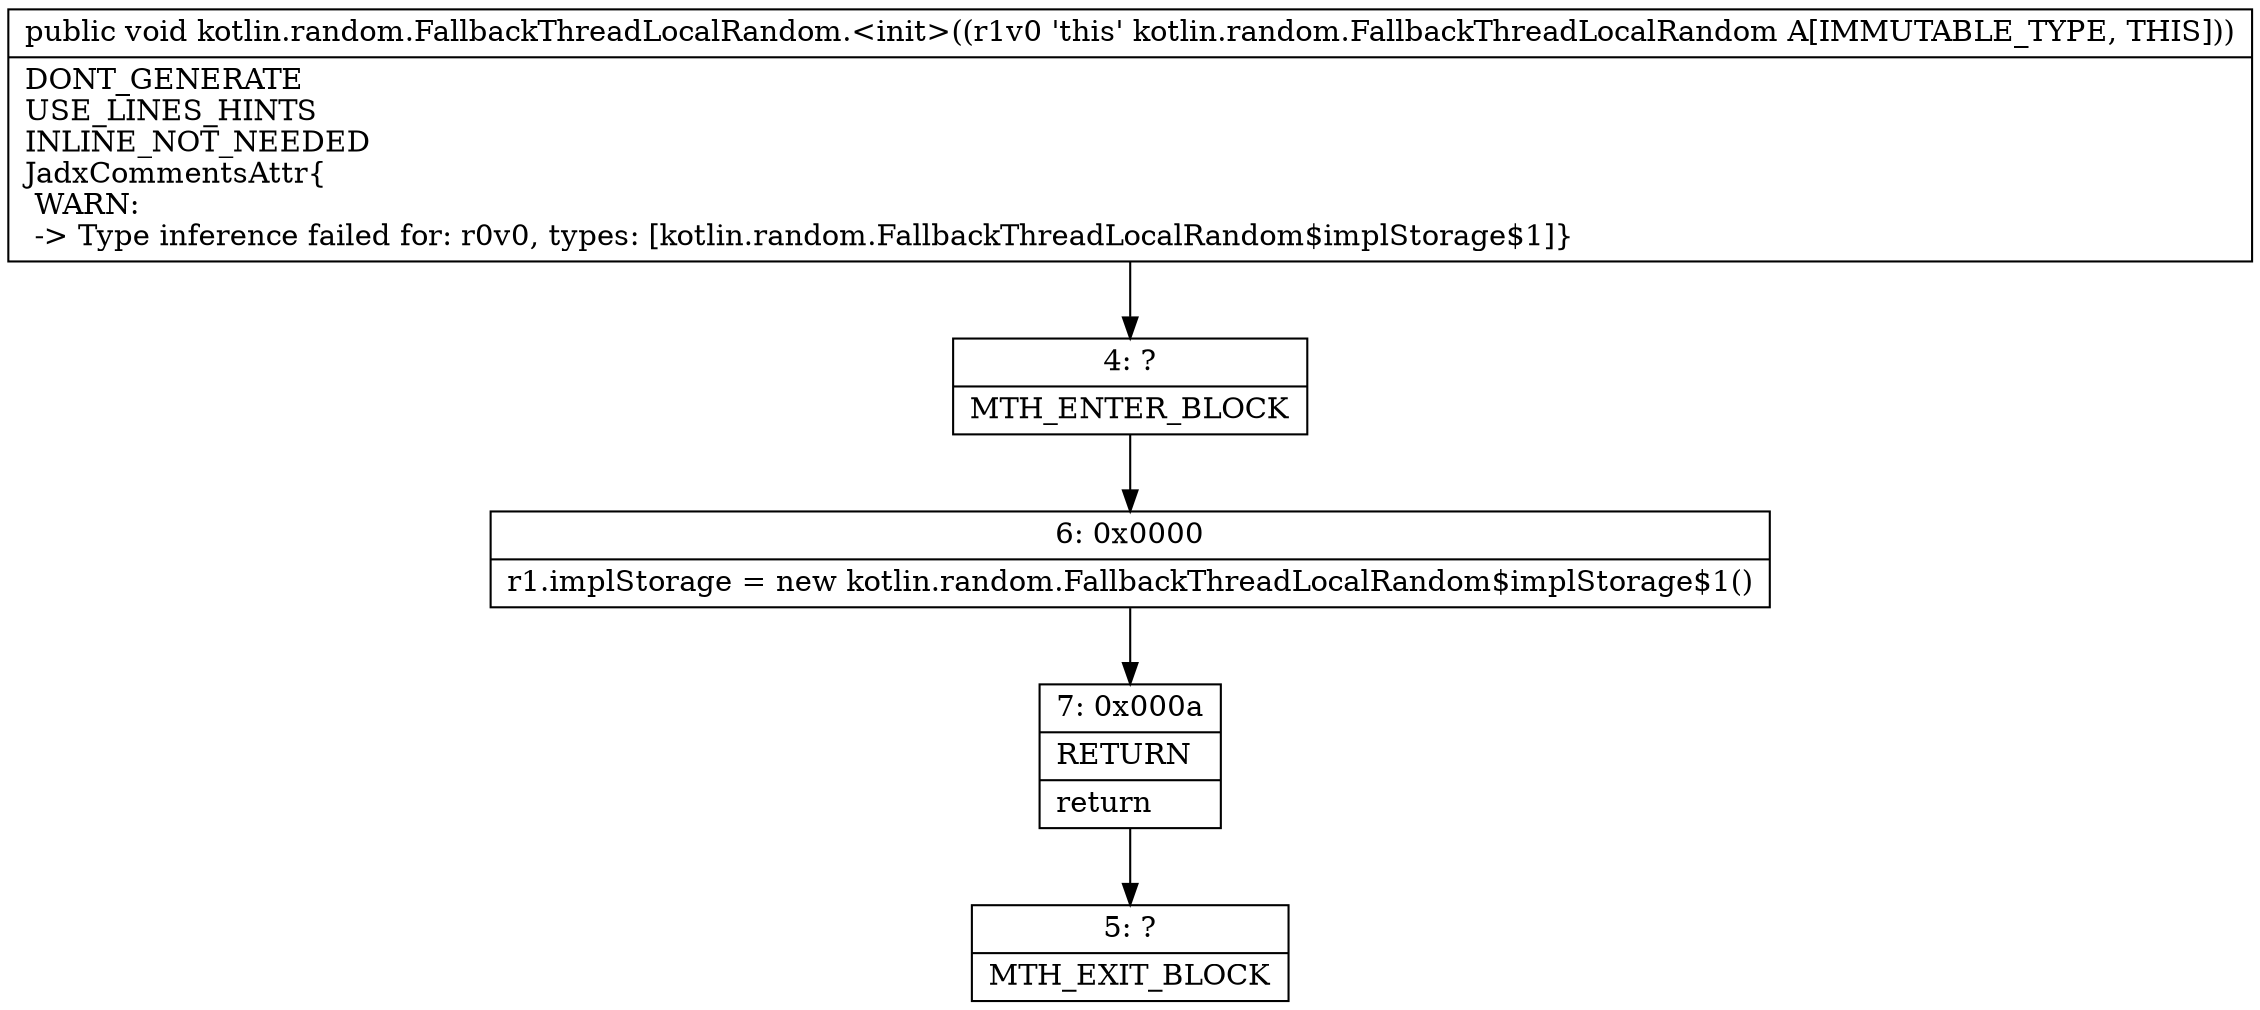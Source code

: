 digraph "CFG forkotlin.random.FallbackThreadLocalRandom.\<init\>()V" {
Node_4 [shape=record,label="{4\:\ ?|MTH_ENTER_BLOCK\l}"];
Node_6 [shape=record,label="{6\:\ 0x0000|r1.implStorage = new kotlin.random.FallbackThreadLocalRandom$implStorage$1()\l}"];
Node_7 [shape=record,label="{7\:\ 0x000a|RETURN\l|return\l}"];
Node_5 [shape=record,label="{5\:\ ?|MTH_EXIT_BLOCK\l}"];
MethodNode[shape=record,label="{public void kotlin.random.FallbackThreadLocalRandom.\<init\>((r1v0 'this' kotlin.random.FallbackThreadLocalRandom A[IMMUTABLE_TYPE, THIS]))  | DONT_GENERATE\lUSE_LINES_HINTS\lINLINE_NOT_NEEDED\lJadxCommentsAttr\{\l WARN: \l \-\> Type inference failed for: r0v0, types: [kotlin.random.FallbackThreadLocalRandom$implStorage$1]\}\l}"];
MethodNode -> Node_4;Node_4 -> Node_6;
Node_6 -> Node_7;
Node_7 -> Node_5;
}

